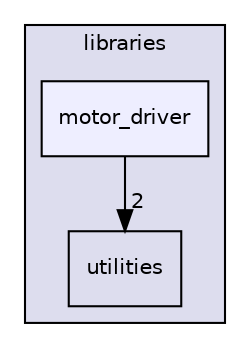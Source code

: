 digraph "Arduino/libraries/motor_driver" {
  compound=true
  node [ fontsize="10", fontname="Helvetica"];
  edge [ labelfontsize="10", labelfontname="Helvetica"];
  subgraph clusterdir_481cc946b8a81b8d9363a4aad6201160 {
    graph [ bgcolor="#ddddee", pencolor="black", label="libraries" fontname="Helvetica", fontsize="10", URL="dir_481cc946b8a81b8d9363a4aad6201160.html"]
  dir_59937046036e71ab0c534dad9585255f [shape=box label="utilities" URL="dir_59937046036e71ab0c534dad9585255f.html"];
  dir_24900cfa9e09bb4174be1b800b035ede [shape=box, label="motor_driver", style="filled", fillcolor="#eeeeff", pencolor="black", URL="dir_24900cfa9e09bb4174be1b800b035ede.html"];
  }
  dir_24900cfa9e09bb4174be1b800b035ede->dir_59937046036e71ab0c534dad9585255f [headlabel="2", labeldistance=1.5 headhref="dir_000002_000004.html"];
}
